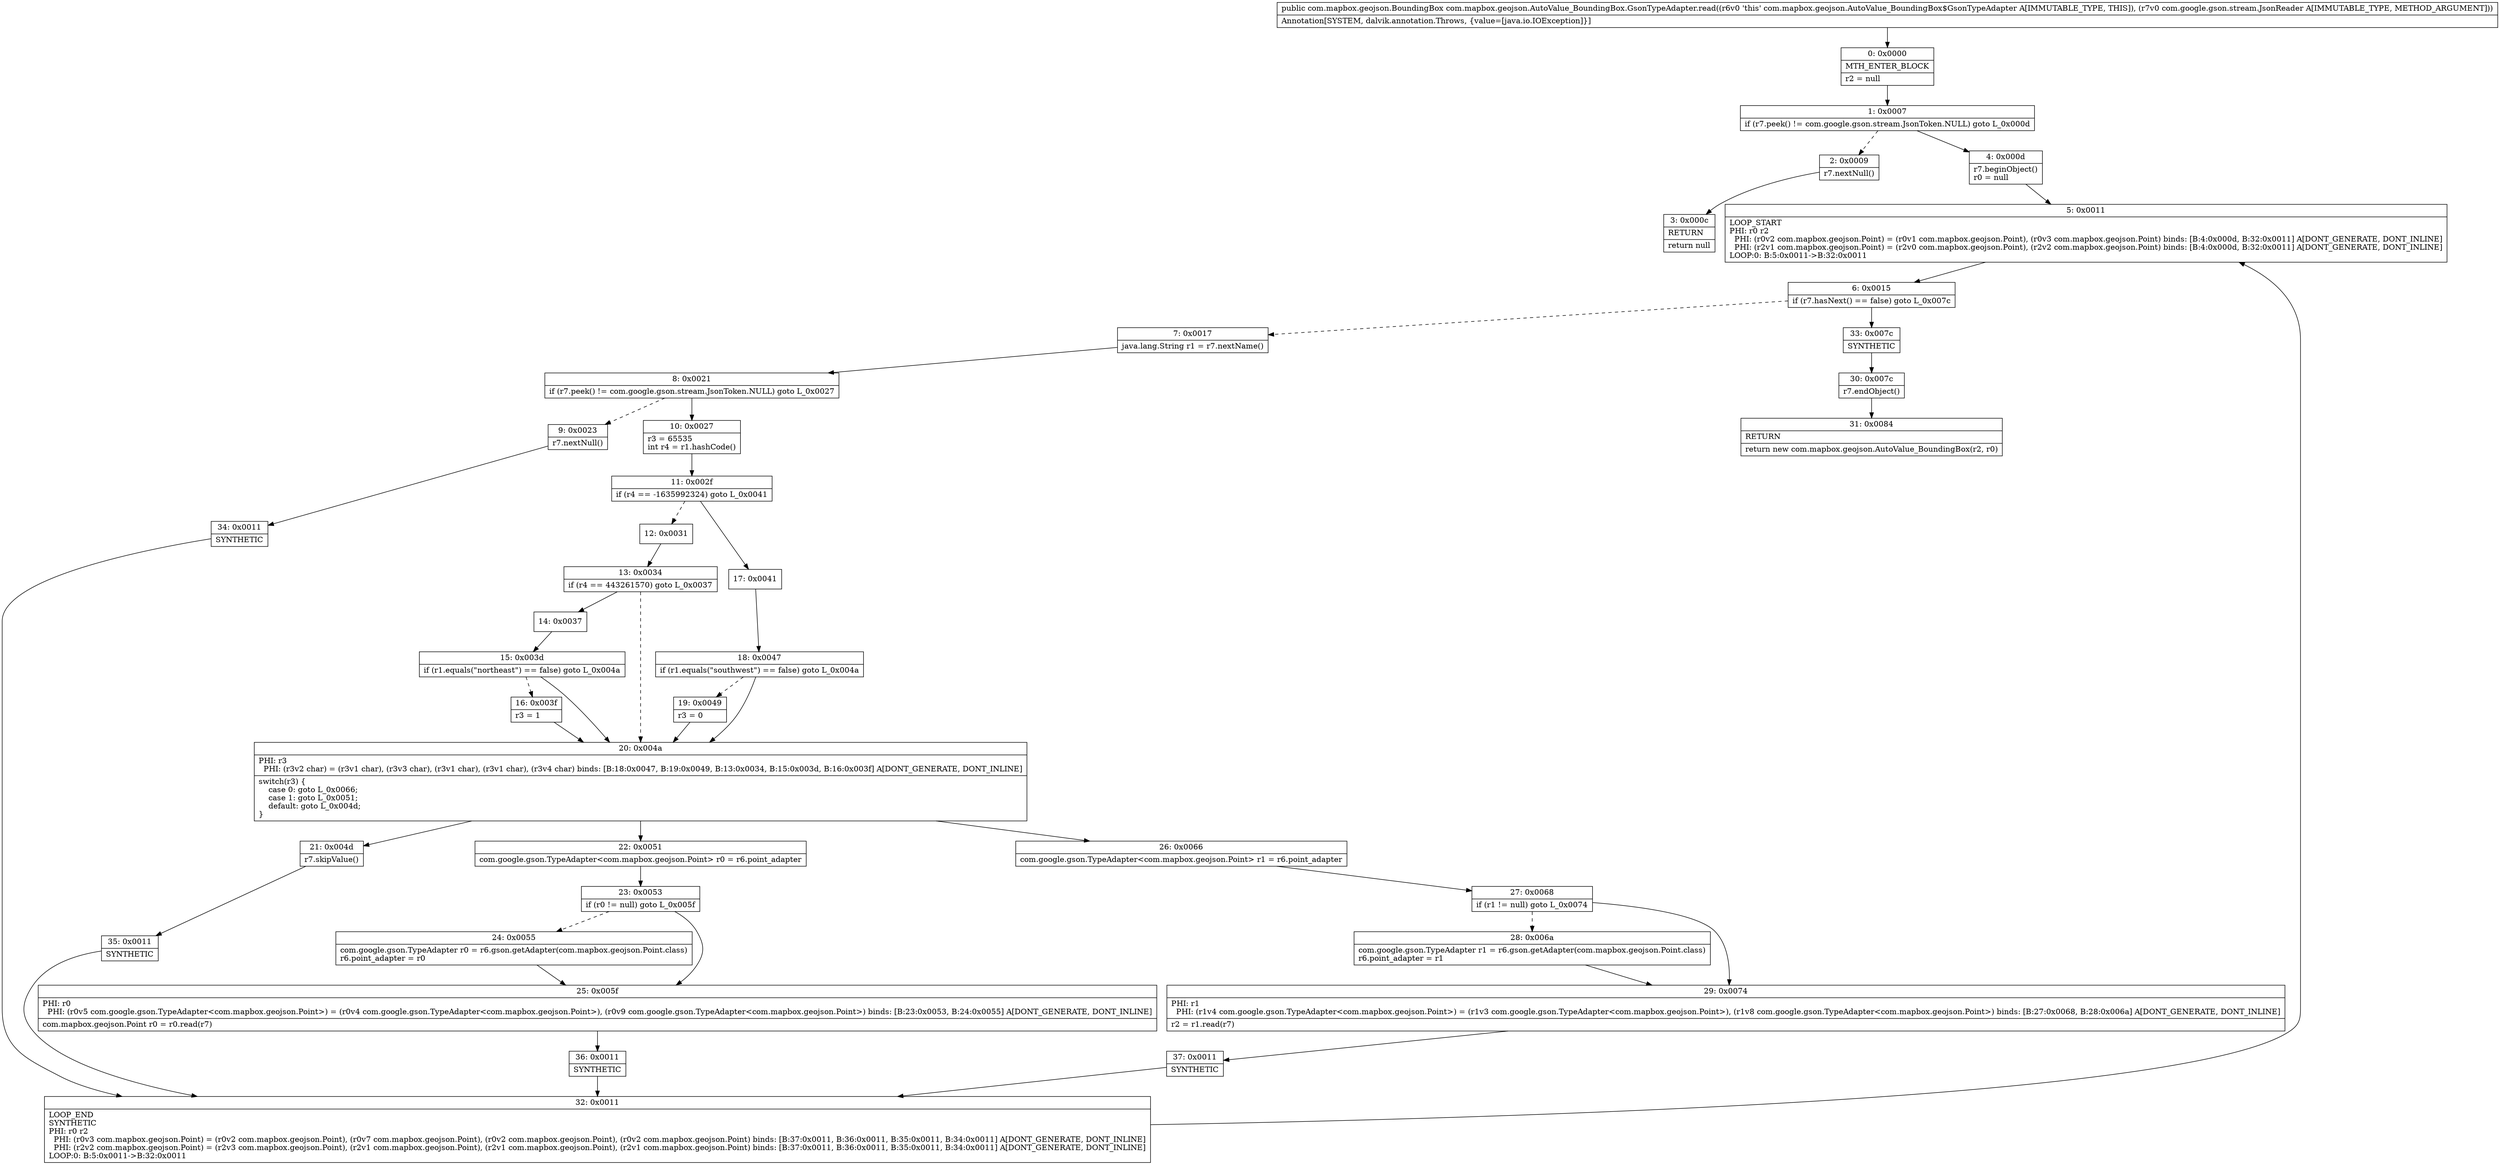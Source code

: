 digraph "CFG forcom.mapbox.geojson.AutoValue_BoundingBox.GsonTypeAdapter.read(Lcom\/google\/gson\/stream\/JsonReader;)Lcom\/mapbox\/geojson\/BoundingBox;" {
Node_0 [shape=record,label="{0\:\ 0x0000|MTH_ENTER_BLOCK\l|r2 = null\l}"];
Node_1 [shape=record,label="{1\:\ 0x0007|if (r7.peek() != com.google.gson.stream.JsonToken.NULL) goto L_0x000d\l}"];
Node_2 [shape=record,label="{2\:\ 0x0009|r7.nextNull()\l}"];
Node_3 [shape=record,label="{3\:\ 0x000c|RETURN\l|return null\l}"];
Node_4 [shape=record,label="{4\:\ 0x000d|r7.beginObject()\lr0 = null\l}"];
Node_5 [shape=record,label="{5\:\ 0x0011|LOOP_START\lPHI: r0 r2 \l  PHI: (r0v2 com.mapbox.geojson.Point) = (r0v1 com.mapbox.geojson.Point), (r0v3 com.mapbox.geojson.Point) binds: [B:4:0x000d, B:32:0x0011] A[DONT_GENERATE, DONT_INLINE]\l  PHI: (r2v1 com.mapbox.geojson.Point) = (r2v0 com.mapbox.geojson.Point), (r2v2 com.mapbox.geojson.Point) binds: [B:4:0x000d, B:32:0x0011] A[DONT_GENERATE, DONT_INLINE]\lLOOP:0: B:5:0x0011\-\>B:32:0x0011\l}"];
Node_6 [shape=record,label="{6\:\ 0x0015|if (r7.hasNext() == false) goto L_0x007c\l}"];
Node_7 [shape=record,label="{7\:\ 0x0017|java.lang.String r1 = r7.nextName()\l}"];
Node_8 [shape=record,label="{8\:\ 0x0021|if (r7.peek() != com.google.gson.stream.JsonToken.NULL) goto L_0x0027\l}"];
Node_9 [shape=record,label="{9\:\ 0x0023|r7.nextNull()\l}"];
Node_10 [shape=record,label="{10\:\ 0x0027|r3 = 65535\lint r4 = r1.hashCode()\l}"];
Node_11 [shape=record,label="{11\:\ 0x002f|if (r4 == \-1635992324) goto L_0x0041\l}"];
Node_12 [shape=record,label="{12\:\ 0x0031}"];
Node_13 [shape=record,label="{13\:\ 0x0034|if (r4 == 443261570) goto L_0x0037\l}"];
Node_14 [shape=record,label="{14\:\ 0x0037}"];
Node_15 [shape=record,label="{15\:\ 0x003d|if (r1.equals(\"northeast\") == false) goto L_0x004a\l}"];
Node_16 [shape=record,label="{16\:\ 0x003f|r3 = 1\l}"];
Node_17 [shape=record,label="{17\:\ 0x0041}"];
Node_18 [shape=record,label="{18\:\ 0x0047|if (r1.equals(\"southwest\") == false) goto L_0x004a\l}"];
Node_19 [shape=record,label="{19\:\ 0x0049|r3 = 0\l}"];
Node_20 [shape=record,label="{20\:\ 0x004a|PHI: r3 \l  PHI: (r3v2 char) = (r3v1 char), (r3v3 char), (r3v1 char), (r3v1 char), (r3v4 char) binds: [B:18:0x0047, B:19:0x0049, B:13:0x0034, B:15:0x003d, B:16:0x003f] A[DONT_GENERATE, DONT_INLINE]\l|switch(r3) \{\l    case 0: goto L_0x0066;\l    case 1: goto L_0x0051;\l    default: goto L_0x004d;\l\}\l}"];
Node_21 [shape=record,label="{21\:\ 0x004d|r7.skipValue()\l}"];
Node_22 [shape=record,label="{22\:\ 0x0051|com.google.gson.TypeAdapter\<com.mapbox.geojson.Point\> r0 = r6.point_adapter\l}"];
Node_23 [shape=record,label="{23\:\ 0x0053|if (r0 != null) goto L_0x005f\l}"];
Node_24 [shape=record,label="{24\:\ 0x0055|com.google.gson.TypeAdapter r0 = r6.gson.getAdapter(com.mapbox.geojson.Point.class)\lr6.point_adapter = r0\l}"];
Node_25 [shape=record,label="{25\:\ 0x005f|PHI: r0 \l  PHI: (r0v5 com.google.gson.TypeAdapter\<com.mapbox.geojson.Point\>) = (r0v4 com.google.gson.TypeAdapter\<com.mapbox.geojson.Point\>), (r0v9 com.google.gson.TypeAdapter\<com.mapbox.geojson.Point\>) binds: [B:23:0x0053, B:24:0x0055] A[DONT_GENERATE, DONT_INLINE]\l|com.mapbox.geojson.Point r0 = r0.read(r7)\l}"];
Node_26 [shape=record,label="{26\:\ 0x0066|com.google.gson.TypeAdapter\<com.mapbox.geojson.Point\> r1 = r6.point_adapter\l}"];
Node_27 [shape=record,label="{27\:\ 0x0068|if (r1 != null) goto L_0x0074\l}"];
Node_28 [shape=record,label="{28\:\ 0x006a|com.google.gson.TypeAdapter r1 = r6.gson.getAdapter(com.mapbox.geojson.Point.class)\lr6.point_adapter = r1\l}"];
Node_29 [shape=record,label="{29\:\ 0x0074|PHI: r1 \l  PHI: (r1v4 com.google.gson.TypeAdapter\<com.mapbox.geojson.Point\>) = (r1v3 com.google.gson.TypeAdapter\<com.mapbox.geojson.Point\>), (r1v8 com.google.gson.TypeAdapter\<com.mapbox.geojson.Point\>) binds: [B:27:0x0068, B:28:0x006a] A[DONT_GENERATE, DONT_INLINE]\l|r2 = r1.read(r7)\l}"];
Node_30 [shape=record,label="{30\:\ 0x007c|r7.endObject()\l}"];
Node_31 [shape=record,label="{31\:\ 0x0084|RETURN\l|return new com.mapbox.geojson.AutoValue_BoundingBox(r2, r0)\l}"];
Node_32 [shape=record,label="{32\:\ 0x0011|LOOP_END\lSYNTHETIC\lPHI: r0 r2 \l  PHI: (r0v3 com.mapbox.geojson.Point) = (r0v2 com.mapbox.geojson.Point), (r0v7 com.mapbox.geojson.Point), (r0v2 com.mapbox.geojson.Point), (r0v2 com.mapbox.geojson.Point) binds: [B:37:0x0011, B:36:0x0011, B:35:0x0011, B:34:0x0011] A[DONT_GENERATE, DONT_INLINE]\l  PHI: (r2v2 com.mapbox.geojson.Point) = (r2v3 com.mapbox.geojson.Point), (r2v1 com.mapbox.geojson.Point), (r2v1 com.mapbox.geojson.Point), (r2v1 com.mapbox.geojson.Point) binds: [B:37:0x0011, B:36:0x0011, B:35:0x0011, B:34:0x0011] A[DONT_GENERATE, DONT_INLINE]\lLOOP:0: B:5:0x0011\-\>B:32:0x0011\l}"];
Node_33 [shape=record,label="{33\:\ 0x007c|SYNTHETIC\l}"];
Node_34 [shape=record,label="{34\:\ 0x0011|SYNTHETIC\l}"];
Node_35 [shape=record,label="{35\:\ 0x0011|SYNTHETIC\l}"];
Node_36 [shape=record,label="{36\:\ 0x0011|SYNTHETIC\l}"];
Node_37 [shape=record,label="{37\:\ 0x0011|SYNTHETIC\l}"];
MethodNode[shape=record,label="{public com.mapbox.geojson.BoundingBox com.mapbox.geojson.AutoValue_BoundingBox.GsonTypeAdapter.read((r6v0 'this' com.mapbox.geojson.AutoValue_BoundingBox$GsonTypeAdapter A[IMMUTABLE_TYPE, THIS]), (r7v0 com.google.gson.stream.JsonReader A[IMMUTABLE_TYPE, METHOD_ARGUMENT]))  | Annotation[SYSTEM, dalvik.annotation.Throws, \{value=[java.io.IOException]\}]\l}"];
MethodNode -> Node_0;
Node_0 -> Node_1;
Node_1 -> Node_2[style=dashed];
Node_1 -> Node_4;
Node_2 -> Node_3;
Node_4 -> Node_5;
Node_5 -> Node_6;
Node_6 -> Node_7[style=dashed];
Node_6 -> Node_33;
Node_7 -> Node_8;
Node_8 -> Node_9[style=dashed];
Node_8 -> Node_10;
Node_9 -> Node_34;
Node_10 -> Node_11;
Node_11 -> Node_12[style=dashed];
Node_11 -> Node_17;
Node_12 -> Node_13;
Node_13 -> Node_14;
Node_13 -> Node_20[style=dashed];
Node_14 -> Node_15;
Node_15 -> Node_16[style=dashed];
Node_15 -> Node_20;
Node_16 -> Node_20;
Node_17 -> Node_18;
Node_18 -> Node_19[style=dashed];
Node_18 -> Node_20;
Node_19 -> Node_20;
Node_20 -> Node_21;
Node_20 -> Node_22;
Node_20 -> Node_26;
Node_21 -> Node_35;
Node_22 -> Node_23;
Node_23 -> Node_24[style=dashed];
Node_23 -> Node_25;
Node_24 -> Node_25;
Node_25 -> Node_36;
Node_26 -> Node_27;
Node_27 -> Node_28[style=dashed];
Node_27 -> Node_29;
Node_28 -> Node_29;
Node_29 -> Node_37;
Node_30 -> Node_31;
Node_32 -> Node_5;
Node_33 -> Node_30;
Node_34 -> Node_32;
Node_35 -> Node_32;
Node_36 -> Node_32;
Node_37 -> Node_32;
}

